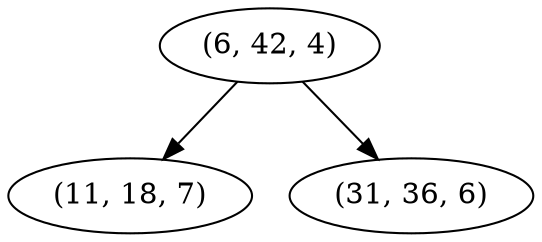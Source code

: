 digraph tree {
    "(6, 42, 4)";
    "(11, 18, 7)";
    "(31, 36, 6)";
    "(6, 42, 4)" -> "(11, 18, 7)";
    "(6, 42, 4)" -> "(31, 36, 6)";
}
